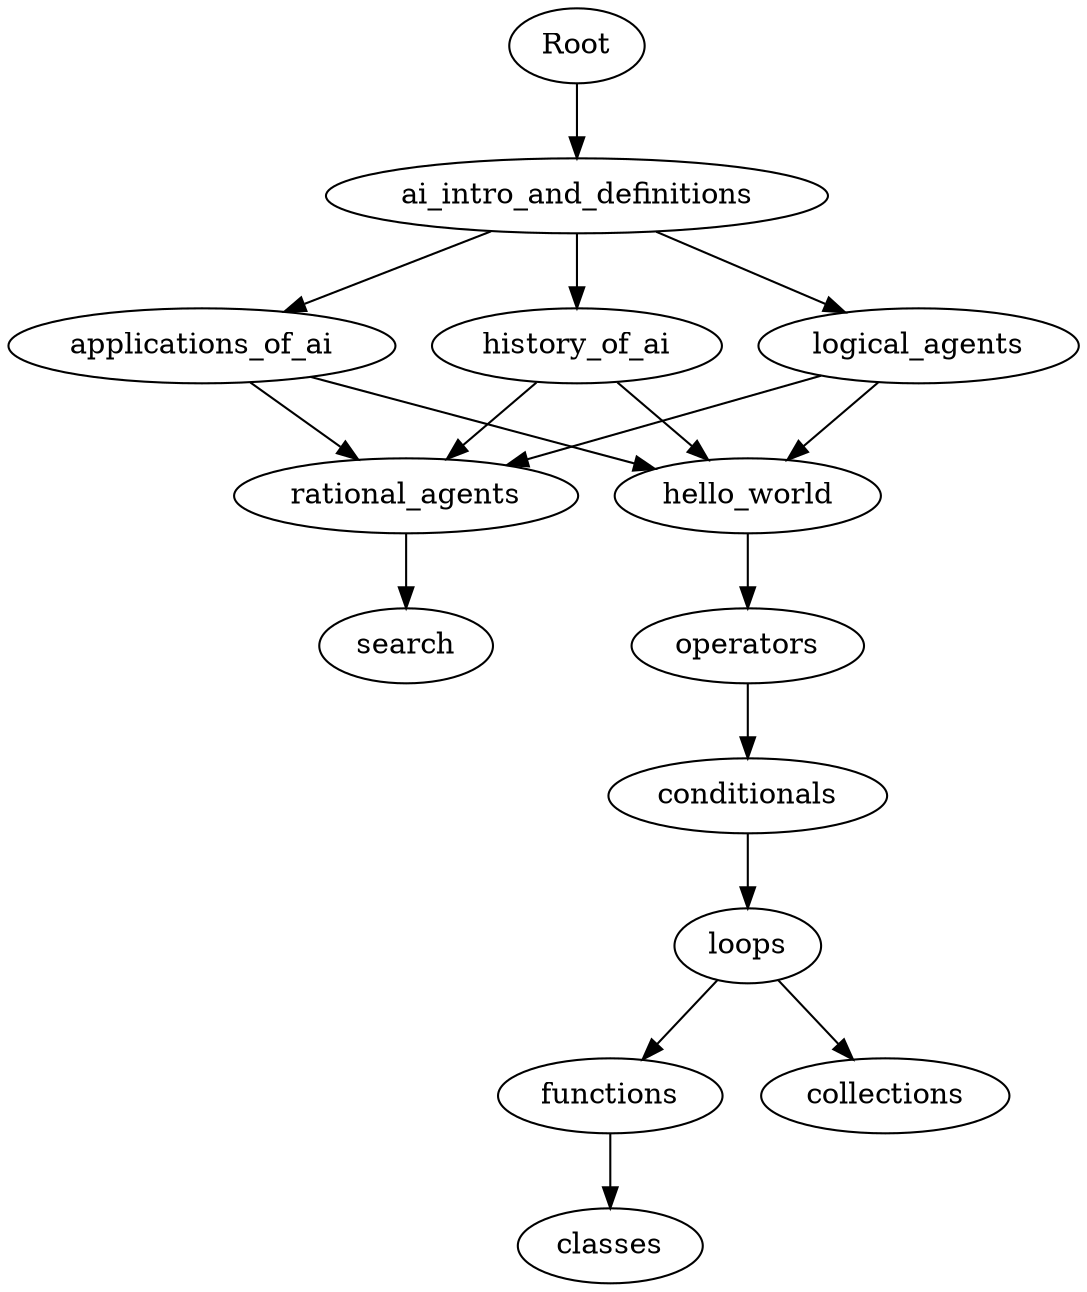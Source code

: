 strict digraph {
	ai_intro_and_definitions [label=ai_intro_and_definitions]
	Root -> ai_intro_and_definitions [contraint=true]
	ai_intro_and_definitions -> applications_of_ai [contraint=true]
	ai_intro_and_definitions -> history_of_ai [contraint=true]
	ai_intro_and_definitions -> logical_agents [contraint=true]
	applications_of_ai -> rational_agents [contraint=true]
	applications_of_ai -> hello_world [contraint=true]
	history_of_ai -> rational_agents [contraint=true]
	history_of_ai -> hello_world [contraint=true]
	logical_agents -> rational_agents [contraint=true]
	logical_agents -> hello_world [contraint=true]
	rational_agents -> search [contraint=true]
	hello_world -> operators [contraint=true]
	operators -> conditionals [contraint=true]
	conditionals -> loops [contraint=true]
	loops -> functions [contraint=true]
	loops -> collections [contraint=true]
	functions -> classes [contraint=true]
	applications_of_ai [label=applications_of_ai]
	Root -> ai_intro_and_definitions [contraint=true]
	ai_intro_and_definitions -> applications_of_ai [contraint=true]
	ai_intro_and_definitions -> history_of_ai [contraint=true]
	ai_intro_and_definitions -> logical_agents [contraint=true]
	applications_of_ai -> rational_agents [contraint=true]
	applications_of_ai -> hello_world [contraint=true]
	history_of_ai -> rational_agents [contraint=true]
	history_of_ai -> hello_world [contraint=true]
	logical_agents -> rational_agents [contraint=true]
	logical_agents -> hello_world [contraint=true]
	rational_agents -> search [contraint=true]
	hello_world -> operators [contraint=true]
	operators -> conditionals [contraint=true]
	conditionals -> loops [contraint=true]
	loops -> functions [contraint=true]
	loops -> collections [contraint=true]
	functions -> classes [contraint=true]
	history_of_ai [label=history_of_ai]
	Root -> ai_intro_and_definitions [contraint=true]
	ai_intro_and_definitions -> applications_of_ai [contraint=true]
	ai_intro_and_definitions -> history_of_ai [contraint=true]
	ai_intro_and_definitions -> logical_agents [contraint=true]
	applications_of_ai -> rational_agents [contraint=true]
	applications_of_ai -> hello_world [contraint=true]
	history_of_ai -> rational_agents [contraint=true]
	history_of_ai -> hello_world [contraint=true]
	logical_agents -> rational_agents [contraint=true]
	logical_agents -> hello_world [contraint=true]
	rational_agents -> search [contraint=true]
	hello_world -> operators [contraint=true]
	operators -> conditionals [contraint=true]
	conditionals -> loops [contraint=true]
	loops -> functions [contraint=true]
	loops -> collections [contraint=true]
	functions -> classes [contraint=true]
	logical_agents [label=logical_agents]
	Root -> ai_intro_and_definitions [contraint=true]
	ai_intro_and_definitions -> applications_of_ai [contraint=true]
	ai_intro_and_definitions -> history_of_ai [contraint=true]
	ai_intro_and_definitions -> logical_agents [contraint=true]
	applications_of_ai -> rational_agents [contraint=true]
	applications_of_ai -> hello_world [contraint=true]
	history_of_ai -> rational_agents [contraint=true]
	history_of_ai -> hello_world [contraint=true]
	logical_agents -> rational_agents [contraint=true]
	logical_agents -> hello_world [contraint=true]
	rational_agents -> search [contraint=true]
	hello_world -> operators [contraint=true]
	operators -> conditionals [contraint=true]
	conditionals -> loops [contraint=true]
	loops -> functions [contraint=true]
	loops -> collections [contraint=true]
	functions -> classes [contraint=true]
	rational_agents [label=rational_agents]
	Root -> ai_intro_and_definitions [contraint=true]
	ai_intro_and_definitions -> applications_of_ai [contraint=true]
	ai_intro_and_definitions -> history_of_ai [contraint=true]
	ai_intro_and_definitions -> logical_agents [contraint=true]
	applications_of_ai -> rational_agents [contraint=true]
	applications_of_ai -> hello_world [contraint=true]
	history_of_ai -> rational_agents [contraint=true]
	history_of_ai -> hello_world [contraint=true]
	logical_agents -> rational_agents [contraint=true]
	logical_agents -> hello_world [contraint=true]
	rational_agents -> search [contraint=true]
	hello_world -> operators [contraint=true]
	operators -> conditionals [contraint=true]
	conditionals -> loops [contraint=true]
	loops -> functions [contraint=true]
	loops -> collections [contraint=true]
	functions -> classes [contraint=true]
	search [label=search]
	Root -> ai_intro_and_definitions [contraint=true]
	ai_intro_and_definitions -> applications_of_ai [contraint=true]
	ai_intro_and_definitions -> history_of_ai [contraint=true]
	ai_intro_and_definitions -> logical_agents [contraint=true]
	applications_of_ai -> rational_agents [contraint=true]
	applications_of_ai -> hello_world [contraint=true]
	history_of_ai -> rational_agents [contraint=true]
	history_of_ai -> hello_world [contraint=true]
	logical_agents -> rational_agents [contraint=true]
	logical_agents -> hello_world [contraint=true]
	rational_agents -> search [contraint=true]
	hello_world -> operators [contraint=true]
	operators -> conditionals [contraint=true]
	conditionals -> loops [contraint=true]
	loops -> functions [contraint=true]
	loops -> collections [contraint=true]
	functions -> classes [contraint=true]
	hello_world [label=hello_world]
	Root -> ai_intro_and_definitions [contraint=true]
	ai_intro_and_definitions -> applications_of_ai [contraint=true]
	ai_intro_and_definitions -> history_of_ai [contraint=true]
	ai_intro_and_definitions -> logical_agents [contraint=true]
	applications_of_ai -> rational_agents [contraint=true]
	applications_of_ai -> hello_world [contraint=true]
	history_of_ai -> rational_agents [contraint=true]
	history_of_ai -> hello_world [contraint=true]
	logical_agents -> rational_agents [contraint=true]
	logical_agents -> hello_world [contraint=true]
	rational_agents -> search [contraint=true]
	hello_world -> operators [contraint=true]
	operators -> conditionals [contraint=true]
	conditionals -> loops [contraint=true]
	loops -> functions [contraint=true]
	loops -> collections [contraint=true]
	functions -> classes [contraint=true]
	operators [label=operators]
	Root -> ai_intro_and_definitions [contraint=true]
	ai_intro_and_definitions -> applications_of_ai [contraint=true]
	ai_intro_and_definitions -> history_of_ai [contraint=true]
	ai_intro_and_definitions -> logical_agents [contraint=true]
	applications_of_ai -> rational_agents [contraint=true]
	applications_of_ai -> hello_world [contraint=true]
	history_of_ai -> rational_agents [contraint=true]
	history_of_ai -> hello_world [contraint=true]
	logical_agents -> rational_agents [contraint=true]
	logical_agents -> hello_world [contraint=true]
	rational_agents -> search [contraint=true]
	hello_world -> operators [contraint=true]
	operators -> conditionals [contraint=true]
	conditionals -> loops [contraint=true]
	loops -> functions [contraint=true]
	loops -> collections [contraint=true]
	functions -> classes [contraint=true]
	conditionals [label=conditionals]
	Root -> ai_intro_and_definitions [contraint=true]
	ai_intro_and_definitions -> applications_of_ai [contraint=true]
	ai_intro_and_definitions -> history_of_ai [contraint=true]
	ai_intro_and_definitions -> logical_agents [contraint=true]
	applications_of_ai -> rational_agents [contraint=true]
	applications_of_ai -> hello_world [contraint=true]
	history_of_ai -> rational_agents [contraint=true]
	history_of_ai -> hello_world [contraint=true]
	logical_agents -> rational_agents [contraint=true]
	logical_agents -> hello_world [contraint=true]
	rational_agents -> search [contraint=true]
	hello_world -> operators [contraint=true]
	operators -> conditionals [contraint=true]
	conditionals -> loops [contraint=true]
	loops -> functions [contraint=true]
	loops -> collections [contraint=true]
	functions -> classes [contraint=true]
	collections [label=collections]
	Root -> ai_intro_and_definitions [contraint=true]
	ai_intro_and_definitions -> applications_of_ai [contraint=true]
	ai_intro_and_definitions -> history_of_ai [contraint=true]
	ai_intro_and_definitions -> logical_agents [contraint=true]
	applications_of_ai -> rational_agents [contraint=true]
	applications_of_ai -> hello_world [contraint=true]
	history_of_ai -> rational_agents [contraint=true]
	history_of_ai -> hello_world [contraint=true]
	logical_agents -> rational_agents [contraint=true]
	logical_agents -> hello_world [contraint=true]
	rational_agents -> search [contraint=true]
	hello_world -> operators [contraint=true]
	operators -> conditionals [contraint=true]
	conditionals -> loops [contraint=true]
	loops -> functions [contraint=true]
	loops -> collections [contraint=true]
	functions -> classes [contraint=true]
	loops [label=loops]
	Root -> ai_intro_and_definitions [contraint=true]
	ai_intro_and_definitions -> applications_of_ai [contraint=true]
	ai_intro_and_definitions -> history_of_ai [contraint=true]
	ai_intro_and_definitions -> logical_agents [contraint=true]
	applications_of_ai -> rational_agents [contraint=true]
	applications_of_ai -> hello_world [contraint=true]
	history_of_ai -> rational_agents [contraint=true]
	history_of_ai -> hello_world [contraint=true]
	logical_agents -> rational_agents [contraint=true]
	logical_agents -> hello_world [contraint=true]
	rational_agents -> search [contraint=true]
	hello_world -> operators [contraint=true]
	operators -> conditionals [contraint=true]
	conditionals -> loops [contraint=true]
	loops -> functions [contraint=true]
	loops -> collections [contraint=true]
	functions -> classes [contraint=true]
	functions [label=functions]
	Root -> ai_intro_and_definitions [contraint=true]
	ai_intro_and_definitions -> applications_of_ai [contraint=true]
	ai_intro_and_definitions -> history_of_ai [contraint=true]
	ai_intro_and_definitions -> logical_agents [contraint=true]
	applications_of_ai -> rational_agents [contraint=true]
	applications_of_ai -> hello_world [contraint=true]
	history_of_ai -> rational_agents [contraint=true]
	history_of_ai -> hello_world [contraint=true]
	logical_agents -> rational_agents [contraint=true]
	logical_agents -> hello_world [contraint=true]
	rational_agents -> search [contraint=true]
	hello_world -> operators [contraint=true]
	operators -> conditionals [contraint=true]
	conditionals -> loops [contraint=true]
	loops -> functions [contraint=true]
	loops -> collections [contraint=true]
	functions -> classes [contraint=true]
	classes [label=classes]
	Root -> ai_intro_and_definitions [contraint=true]
	ai_intro_and_definitions -> applications_of_ai [contraint=true]
	ai_intro_and_definitions -> history_of_ai [contraint=true]
	ai_intro_and_definitions -> logical_agents [contraint=true]
	applications_of_ai -> rational_agents [contraint=true]
	applications_of_ai -> hello_world [contraint=true]
	history_of_ai -> rational_agents [contraint=true]
	history_of_ai -> hello_world [contraint=true]
	logical_agents -> rational_agents [contraint=true]
	logical_agents -> hello_world [contraint=true]
	rational_agents -> search [contraint=true]
	hello_world -> operators [contraint=true]
	operators -> conditionals [contraint=true]
	conditionals -> loops [contraint=true]
	loops -> functions [contraint=true]
	loops -> collections [contraint=true]
	functions -> classes [contraint=true]
}
